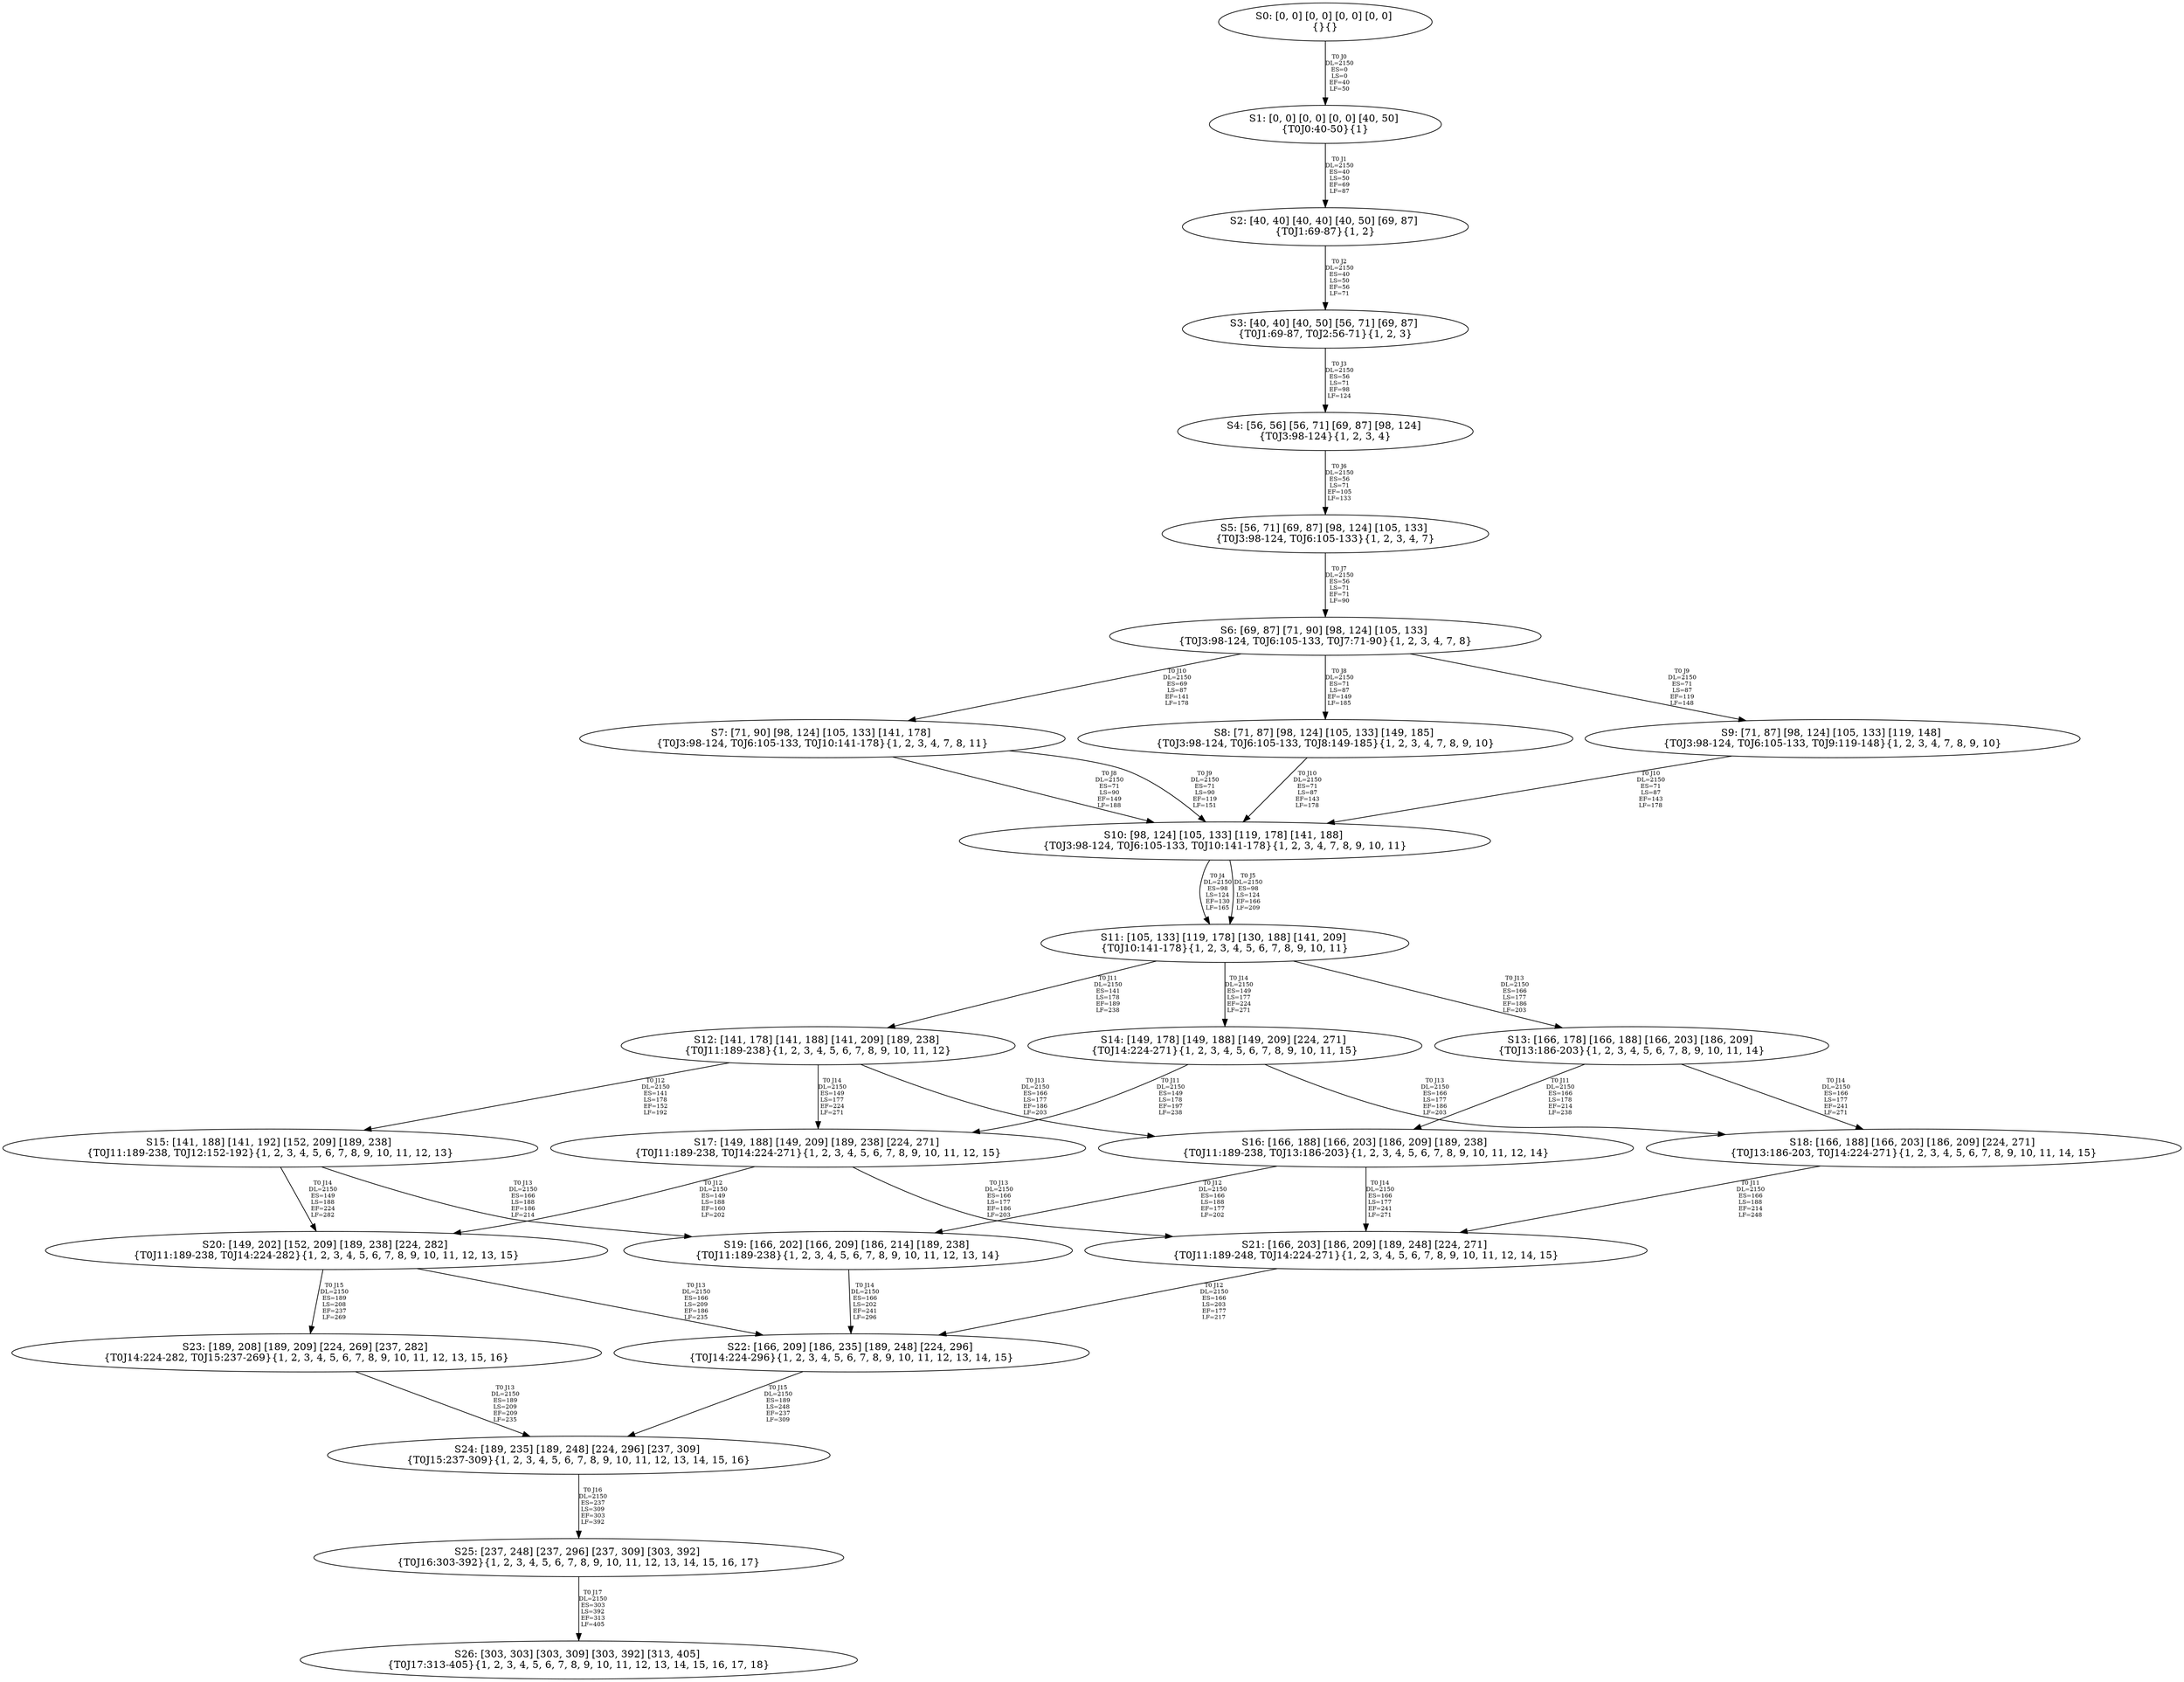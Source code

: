 digraph {
	S0[label="S0: [0, 0] [0, 0] [0, 0] [0, 0] \n{}{}"];
	S1[label="S1: [0, 0] [0, 0] [0, 0] [40, 50] \n{T0J0:40-50}{1}"];
	S2[label="S2: [40, 40] [40, 40] [40, 50] [69, 87] \n{T0J1:69-87}{1, 2}"];
	S3[label="S3: [40, 40] [40, 50] [56, 71] [69, 87] \n{T0J1:69-87, T0J2:56-71}{1, 2, 3}"];
	S4[label="S4: [56, 56] [56, 71] [69, 87] [98, 124] \n{T0J3:98-124}{1, 2, 3, 4}"];
	S5[label="S5: [56, 71] [69, 87] [98, 124] [105, 133] \n{T0J3:98-124, T0J6:105-133}{1, 2, 3, 4, 7}"];
	S6[label="S6: [69, 87] [71, 90] [98, 124] [105, 133] \n{T0J3:98-124, T0J6:105-133, T0J7:71-90}{1, 2, 3, 4, 7, 8}"];
	S7[label="S7: [71, 90] [98, 124] [105, 133] [141, 178] \n{T0J3:98-124, T0J6:105-133, T0J10:141-178}{1, 2, 3, 4, 7, 8, 11}"];
	S8[label="S8: [71, 87] [98, 124] [105, 133] [149, 185] \n{T0J3:98-124, T0J6:105-133, T0J8:149-185}{1, 2, 3, 4, 7, 8, 9, 10}"];
	S9[label="S9: [71, 87] [98, 124] [105, 133] [119, 148] \n{T0J3:98-124, T0J6:105-133, T0J9:119-148}{1, 2, 3, 4, 7, 8, 9, 10}"];
	S10[label="S10: [98, 124] [105, 133] [119, 178] [141, 188] \n{T0J3:98-124, T0J6:105-133, T0J10:141-178}{1, 2, 3, 4, 7, 8, 9, 10, 11}"];
	S11[label="S11: [105, 133] [119, 178] [130, 188] [141, 209] \n{T0J10:141-178}{1, 2, 3, 4, 5, 6, 7, 8, 9, 10, 11}"];
	S12[label="S12: [141, 178] [141, 188] [141, 209] [189, 238] \n{T0J11:189-238}{1, 2, 3, 4, 5, 6, 7, 8, 9, 10, 11, 12}"];
	S13[label="S13: [166, 178] [166, 188] [166, 203] [186, 209] \n{T0J13:186-203}{1, 2, 3, 4, 5, 6, 7, 8, 9, 10, 11, 14}"];
	S14[label="S14: [149, 178] [149, 188] [149, 209] [224, 271] \n{T0J14:224-271}{1, 2, 3, 4, 5, 6, 7, 8, 9, 10, 11, 15}"];
	S15[label="S15: [141, 188] [141, 192] [152, 209] [189, 238] \n{T0J11:189-238, T0J12:152-192}{1, 2, 3, 4, 5, 6, 7, 8, 9, 10, 11, 12, 13}"];
	S16[label="S16: [166, 188] [166, 203] [186, 209] [189, 238] \n{T0J11:189-238, T0J13:186-203}{1, 2, 3, 4, 5, 6, 7, 8, 9, 10, 11, 12, 14}"];
	S17[label="S17: [149, 188] [149, 209] [189, 238] [224, 271] \n{T0J11:189-238, T0J14:224-271}{1, 2, 3, 4, 5, 6, 7, 8, 9, 10, 11, 12, 15}"];
	S18[label="S18: [166, 188] [166, 203] [186, 209] [224, 271] \n{T0J13:186-203, T0J14:224-271}{1, 2, 3, 4, 5, 6, 7, 8, 9, 10, 11, 14, 15}"];
	S19[label="S19: [166, 202] [166, 209] [186, 214] [189, 238] \n{T0J11:189-238}{1, 2, 3, 4, 5, 6, 7, 8, 9, 10, 11, 12, 13, 14}"];
	S20[label="S20: [149, 202] [152, 209] [189, 238] [224, 282] \n{T0J11:189-238, T0J14:224-282}{1, 2, 3, 4, 5, 6, 7, 8, 9, 10, 11, 12, 13, 15}"];
	S21[label="S21: [166, 203] [186, 209] [189, 248] [224, 271] \n{T0J11:189-248, T0J14:224-271}{1, 2, 3, 4, 5, 6, 7, 8, 9, 10, 11, 12, 14, 15}"];
	S22[label="S22: [166, 209] [186, 235] [189, 248] [224, 296] \n{T0J14:224-296}{1, 2, 3, 4, 5, 6, 7, 8, 9, 10, 11, 12, 13, 14, 15}"];
	S23[label="S23: [189, 208] [189, 209] [224, 269] [237, 282] \n{T0J14:224-282, T0J15:237-269}{1, 2, 3, 4, 5, 6, 7, 8, 9, 10, 11, 12, 13, 15, 16}"];
	S24[label="S24: [189, 235] [189, 248] [224, 296] [237, 309] \n{T0J15:237-309}{1, 2, 3, 4, 5, 6, 7, 8, 9, 10, 11, 12, 13, 14, 15, 16}"];
	S25[label="S25: [237, 248] [237, 296] [237, 309] [303, 392] \n{T0J16:303-392}{1, 2, 3, 4, 5, 6, 7, 8, 9, 10, 11, 12, 13, 14, 15, 16, 17}"];
	S26[label="S26: [303, 303] [303, 309] [303, 392] [313, 405] \n{T0J17:313-405}{1, 2, 3, 4, 5, 6, 7, 8, 9, 10, 11, 12, 13, 14, 15, 16, 17, 18}"];
	S0 -> S1[label="T0 J0\nDL=2150\nES=0\nLS=0\nEF=40\nLF=50",fontsize=8];
	S1 -> S2[label="T0 J1\nDL=2150\nES=40\nLS=50\nEF=69\nLF=87",fontsize=8];
	S2 -> S3[label="T0 J2\nDL=2150\nES=40\nLS=50\nEF=56\nLF=71",fontsize=8];
	S3 -> S4[label="T0 J3\nDL=2150\nES=56\nLS=71\nEF=98\nLF=124",fontsize=8];
	S4 -> S5[label="T0 J6\nDL=2150\nES=56\nLS=71\nEF=105\nLF=133",fontsize=8];
	S5 -> S6[label="T0 J7\nDL=2150\nES=56\nLS=71\nEF=71\nLF=90",fontsize=8];
	S6 -> S8[label="T0 J8\nDL=2150\nES=71\nLS=87\nEF=149\nLF=185",fontsize=8];
	S6 -> S9[label="T0 J9\nDL=2150\nES=71\nLS=87\nEF=119\nLF=148",fontsize=8];
	S6 -> S7[label="T0 J10\nDL=2150\nES=69\nLS=87\nEF=141\nLF=178",fontsize=8];
	S7 -> S10[label="T0 J8\nDL=2150\nES=71\nLS=90\nEF=149\nLF=188",fontsize=8];
	S7 -> S10[label="T0 J9\nDL=2150\nES=71\nLS=90\nEF=119\nLF=151",fontsize=8];
	S8 -> S10[label="T0 J10\nDL=2150\nES=71\nLS=87\nEF=143\nLF=178",fontsize=8];
	S9 -> S10[label="T0 J10\nDL=2150\nES=71\nLS=87\nEF=143\nLF=178",fontsize=8];
	S10 -> S11[label="T0 J4\nDL=2150\nES=98\nLS=124\nEF=130\nLF=165",fontsize=8];
	S10 -> S11[label="T0 J5\nDL=2150\nES=98\nLS=124\nEF=166\nLF=209",fontsize=8];
	S11 -> S12[label="T0 J11\nDL=2150\nES=141\nLS=178\nEF=189\nLF=238",fontsize=8];
	S11 -> S13[label="T0 J13\nDL=2150\nES=166\nLS=177\nEF=186\nLF=203",fontsize=8];
	S11 -> S14[label="T0 J14\nDL=2150\nES=149\nLS=177\nEF=224\nLF=271",fontsize=8];
	S12 -> S15[label="T0 J12\nDL=2150\nES=141\nLS=178\nEF=152\nLF=192",fontsize=8];
	S12 -> S16[label="T0 J13\nDL=2150\nES=166\nLS=177\nEF=186\nLF=203",fontsize=8];
	S12 -> S17[label="T0 J14\nDL=2150\nES=149\nLS=177\nEF=224\nLF=271",fontsize=8];
	S13 -> S16[label="T0 J11\nDL=2150\nES=166\nLS=178\nEF=214\nLF=238",fontsize=8];
	S13 -> S18[label="T0 J14\nDL=2150\nES=166\nLS=177\nEF=241\nLF=271",fontsize=8];
	S14 -> S17[label="T0 J11\nDL=2150\nES=149\nLS=178\nEF=197\nLF=238",fontsize=8];
	S14 -> S18[label="T0 J13\nDL=2150\nES=166\nLS=177\nEF=186\nLF=203",fontsize=8];
	S15 -> S19[label="T0 J13\nDL=2150\nES=166\nLS=188\nEF=186\nLF=214",fontsize=8];
	S15 -> S20[label="T0 J14\nDL=2150\nES=149\nLS=188\nEF=224\nLF=282",fontsize=8];
	S16 -> S19[label="T0 J12\nDL=2150\nES=166\nLS=188\nEF=177\nLF=202",fontsize=8];
	S16 -> S21[label="T0 J14\nDL=2150\nES=166\nLS=177\nEF=241\nLF=271",fontsize=8];
	S17 -> S20[label="T0 J12\nDL=2150\nES=149\nLS=188\nEF=160\nLF=202",fontsize=8];
	S17 -> S21[label="T0 J13\nDL=2150\nES=166\nLS=177\nEF=186\nLF=203",fontsize=8];
	S18 -> S21[label="T0 J11\nDL=2150\nES=166\nLS=188\nEF=214\nLF=248",fontsize=8];
	S19 -> S22[label="T0 J14\nDL=2150\nES=166\nLS=202\nEF=241\nLF=296",fontsize=8];
	S20 -> S22[label="T0 J13\nDL=2150\nES=166\nLS=209\nEF=186\nLF=235",fontsize=8];
	S20 -> S23[label="T0 J15\nDL=2150\nES=189\nLS=208\nEF=237\nLF=269",fontsize=8];
	S21 -> S22[label="T0 J12\nDL=2150\nES=166\nLS=203\nEF=177\nLF=217",fontsize=8];
	S22 -> S24[label="T0 J15\nDL=2150\nES=189\nLS=248\nEF=237\nLF=309",fontsize=8];
	S23 -> S24[label="T0 J13\nDL=2150\nES=189\nLS=209\nEF=209\nLF=235",fontsize=8];
	S24 -> S25[label="T0 J16\nDL=2150\nES=237\nLS=309\nEF=303\nLF=392",fontsize=8];
	S25 -> S26[label="T0 J17\nDL=2150\nES=303\nLS=392\nEF=313\nLF=405",fontsize=8];
}
